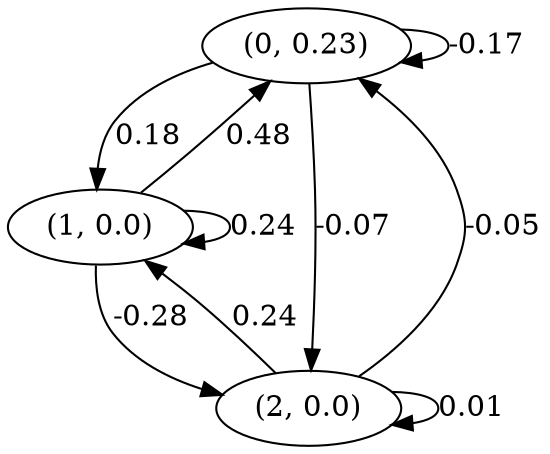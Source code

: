 digraph {
    0 [ label = "(0, 0.23)" ]
    1 [ label = "(1, 0.0)" ]
    2 [ label = "(2, 0.0)" ]
    0 -> 0 [ label = "-0.17" ]
    1 -> 1 [ label = "0.24" ]
    2 -> 2 [ label = "0.01" ]
    1 -> 0 [ label = "0.48" ]
    2 -> 0 [ label = "-0.05" ]
    0 -> 1 [ label = "0.18" ]
    2 -> 1 [ label = "0.24" ]
    0 -> 2 [ label = "-0.07" ]
    1 -> 2 [ label = "-0.28" ]
}

